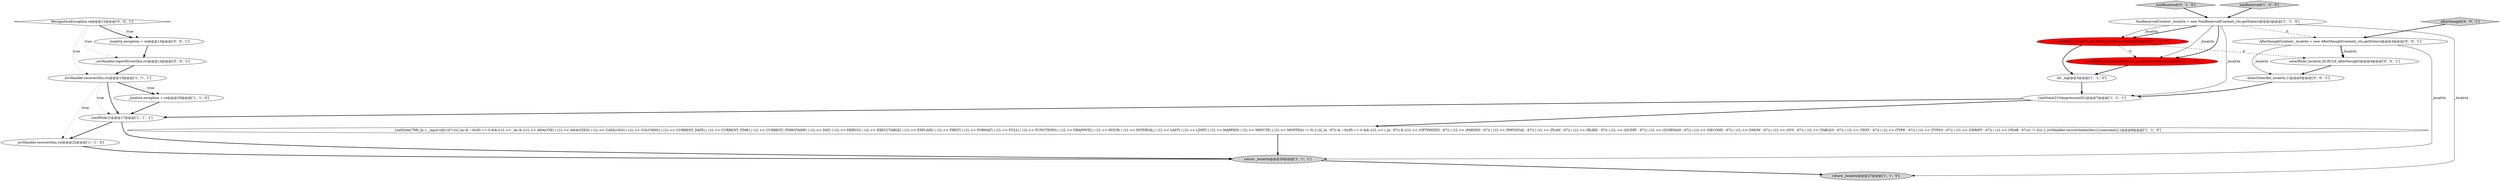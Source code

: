 digraph {
11 [style = filled, label = "return _localctx@@@20@@@['1', '1', '1']", fillcolor = lightgray, shape = ellipse image = "AAA0AAABBB1BBB"];
8 [style = filled, label = "{exitRule()}@@@17@@@['1', '1', '1']", fillcolor = white, shape = ellipse image = "AAA0AAABBB1BBB"];
17 [style = filled, label = "AfterthoughtContext _localctx = new AfterthoughtContext(_ctx,getState())@@@3@@@['0', '0', '1']", fillcolor = white, shape = ellipse image = "AAA0AAABBB3BBB"];
19 [style = filled, label = "enterOuterAlt(_localctx,1)@@@6@@@['0', '0', '1']", fillcolor = white, shape = ellipse image = "AAA0AAABBB3BBB"];
9 [style = filled, label = "NonReservedContext _localctx = new NonReservedContext(_ctx,getState())@@@3@@@['1', '1', '0']", fillcolor = white, shape = ellipse image = "AAA0AAABBB1BBB"];
1 [style = filled, label = "{setState(210)expression(0)}@@@7@@@['1', '1', '1']", fillcolor = white, shape = ellipse image = "AAA0AAABBB1BBB"];
2 [style = filled, label = "_localctx.exception = re@@@20@@@['1', '1', '0']", fillcolor = white, shape = ellipse image = "AAA0AAABBB1BBB"];
13 [style = filled, label = "nonReserved['0', '1', '0']", fillcolor = lightgray, shape = diamond image = "AAA0AAABBB2BBB"];
14 [style = filled, label = "_errHandler.reportError(this,re)@@@14@@@['0', '0', '1']", fillcolor = white, shape = ellipse image = "AAA0AAABBB3BBB"];
12 [style = filled, label = "enterRule(_localctx,108,RULE_nonReserved)@@@4@@@['0', '1', '0']", fillcolor = red, shape = ellipse image = "AAA1AAABBB2BBB"];
7 [style = filled, label = "{setState(788)_la = _input.LA(1)if (!((((_la) & ~0x3f) == 0 && ((1L << _la) & ((1L << ANALYZE) | (1L << ANALYZED) | (1L << CATALOGS) | (1L << COLUMNS) | (1L << CURRENT_DATE) | (1L << CURRENT_TIME) | (1L << CURRENT_TIMESTAMP) | (1L << DAY) | (1L << DEBUG) | (1L << EXECUTABLE) | (1L << EXPLAIN) | (1L << FIRST) | (1L << FORMAT) | (1L << FULL) | (1L << FUNCTIONS) | (1L << GRAPHVIZ) | (1L << HOUR) | (1L << INTERVAL) | (1L << LAST) | (1L << LIMIT) | (1L << MAPPED) | (1L << MINUTE) | (1L << MONTH))) != 0) || ((((_la - 67)) & ~0x3f) == 0 && ((1L << (_la - 67)) & ((1L << (OPTIMIZED - 67)) | (1L << (PARSED - 67)) | (1L << (PHYSICAL - 67)) | (1L << (PLAN - 67)) | (1L << (RLIKE - 67)) | (1L << (QUERY - 67)) | (1L << (SCHEMAS - 67)) | (1L << (SECOND - 67)) | (1L << (SHOW - 67)) | (1L << (SYS - 67)) | (1L << (TABLES - 67)) | (1L << (TEXT - 67)) | (1L << (TYPE - 67)) | (1L << (TYPES - 67)) | (1L << (VERIFY - 67)) | (1L << (YEAR - 67)))) != 0))) {_errHandler.recoverInline(this)}{consume()}}@@@8@@@['1', '1', '0']", fillcolor = white, shape = ellipse image = "AAA0AAABBB1BBB"];
5 [style = filled, label = "return _localctx@@@27@@@['1', '1', '0']", fillcolor = lightgray, shape = ellipse image = "AAA0AAABBB1BBB"];
6 [style = filled, label = "enterRule(_localctx,106,RULE_nonReserved)@@@4@@@['1', '0', '0']", fillcolor = red, shape = ellipse image = "AAA1AAABBB1BBB"];
10 [style = filled, label = "int _la@@@5@@@['1', '1', '0']", fillcolor = white, shape = ellipse image = "AAA0AAABBB1BBB"];
16 [style = filled, label = "RecognitionException re@@@12@@@['0', '0', '1']", fillcolor = white, shape = diamond image = "AAA0AAABBB3BBB"];
0 [style = filled, label = "_errHandler.recover(this,re)@@@22@@@['1', '1', '0']", fillcolor = white, shape = ellipse image = "AAA0AAABBB1BBB"];
3 [style = filled, label = "nonReserved['1', '0', '0']", fillcolor = lightgray, shape = diamond image = "AAA0AAABBB1BBB"];
15 [style = filled, label = "_localctx.exception = re@@@13@@@['0', '0', '1']", fillcolor = white, shape = ellipse image = "AAA0AAABBB3BBB"];
18 [style = filled, label = "enterRule(_localctx,20,RULE_afterthought)@@@4@@@['0', '0', '1']", fillcolor = white, shape = ellipse image = "AAA0AAABBB3BBB"];
20 [style = filled, label = "afterthought['0', '0', '1']", fillcolor = lightgray, shape = diamond image = "AAA0AAABBB3BBB"];
4 [style = filled, label = "_errHandler.recover(this,re)@@@15@@@['1', '1', '1']", fillcolor = white, shape = ellipse image = "AAA0AAABBB1BBB"];
16->15 [style = bold, label=""];
9->5 [style = solid, label="_localctx"];
7->11 [style = bold, label=""];
20->17 [style = bold, label=""];
1->8 [style = bold, label=""];
17->18 [style = solid, label="_localctx"];
15->14 [style = bold, label=""];
4->0 [style = dotted, label="true"];
16->15 [style = dotted, label="true"];
18->19 [style = bold, label=""];
4->8 [style = dotted, label="true"];
0->11 [style = bold, label=""];
4->2 [style = bold, label=""];
16->4 [style = dotted, label="true"];
1->7 [style = bold, label=""];
9->6 [style = bold, label=""];
6->18 [style = dashed, label="0"];
6->12 [style = dashed, label="0"];
8->0 [style = bold, label=""];
3->9 [style = bold, label=""];
11->5 [style = bold, label=""];
19->1 [style = bold, label=""];
12->10 [style = bold, label=""];
9->1 [style = solid, label="_localctx"];
9->12 [style = solid, label="_localctx"];
6->10 [style = bold, label=""];
17->19 [style = solid, label="_localctx"];
9->17 [style = dashed, label="0"];
17->11 [style = solid, label="_localctx"];
16->14 [style = dotted, label="true"];
4->8 [style = bold, label=""];
9->12 [style = bold, label=""];
13->9 [style = bold, label=""];
9->6 [style = solid, label="_localctx"];
10->1 [style = bold, label=""];
8->11 [style = bold, label=""];
4->2 [style = dotted, label="true"];
17->18 [style = bold, label=""];
2->8 [style = bold, label=""];
14->4 [style = bold, label=""];
}
